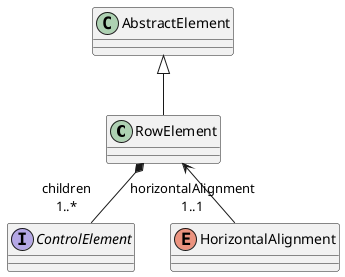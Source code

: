 @startuml

skinparam classAttributeIconSize 0
skinparam wrapWidth 400

class RowElement

class AbstractElement
interface ControlElement

enum HorizontalAlignment

AbstractElement <|-- RowElement
RowElement *-- "children\n1..*" ControlElement
RowElement <-- "horizontalAlignment\n1..1" HorizontalAlignment

@enduml